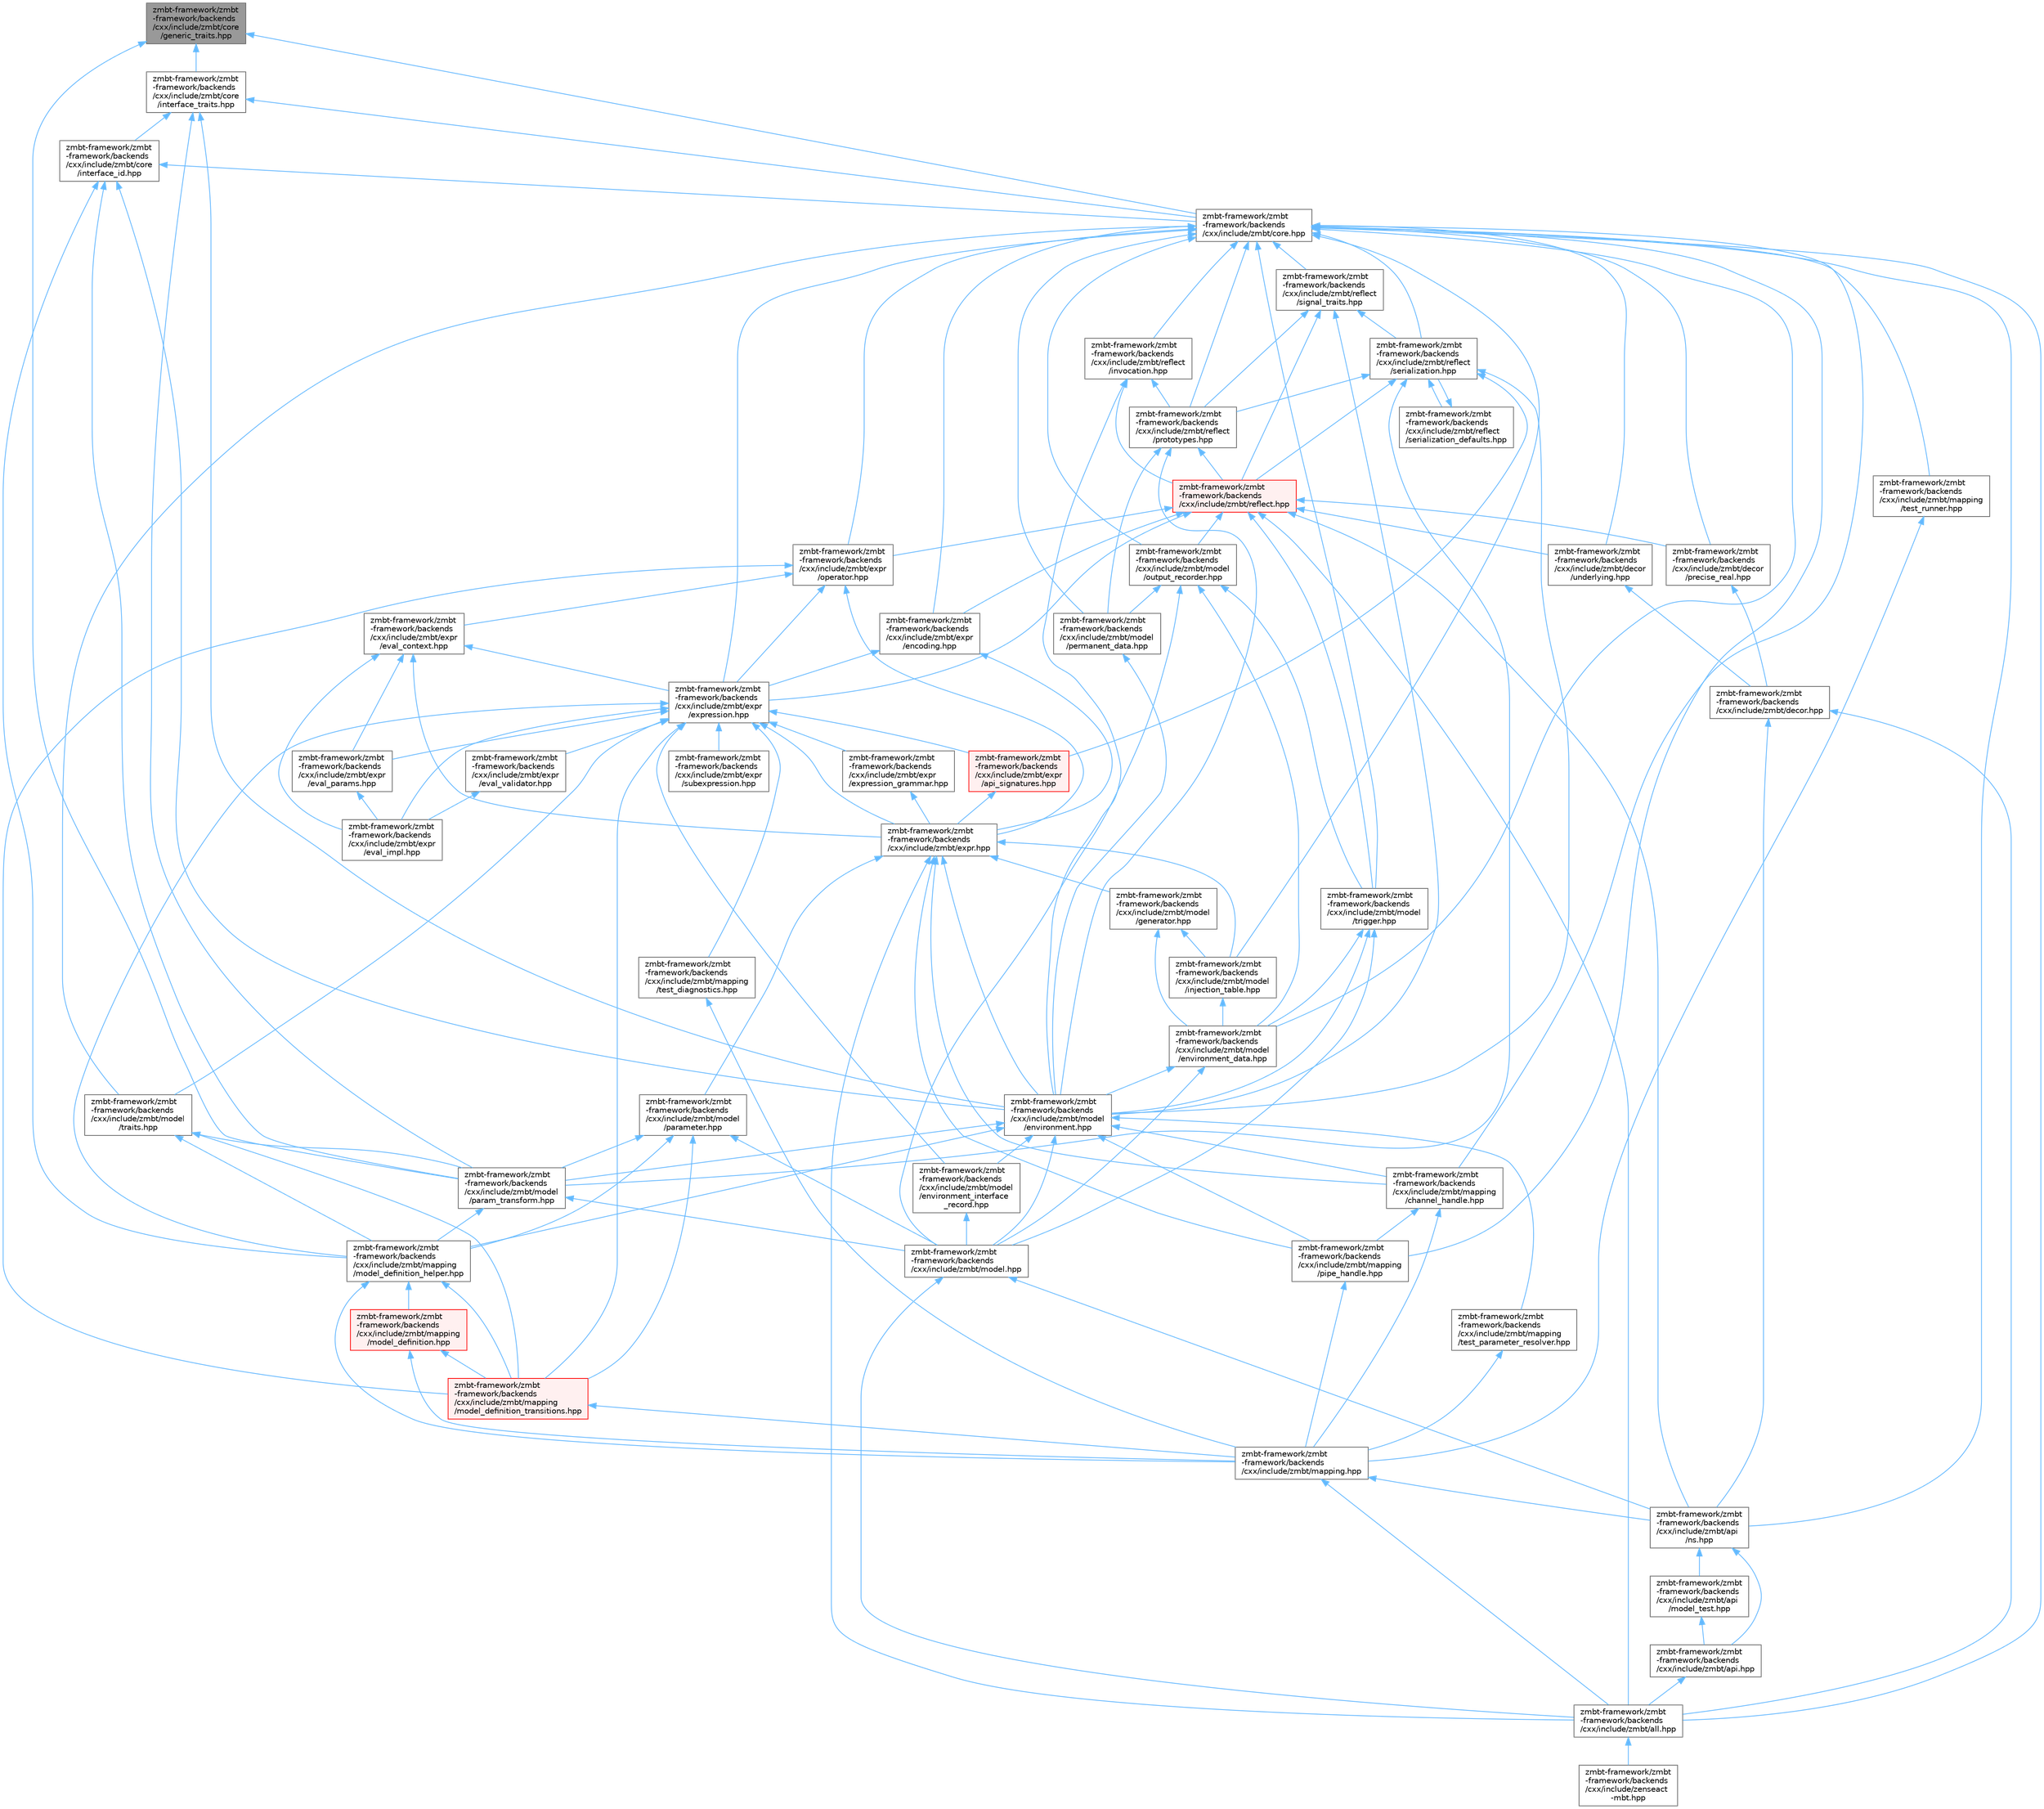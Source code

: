 digraph "zmbt-framework/zmbt-framework/backends/cxx/include/zmbt/core/generic_traits.hpp"
{
 // LATEX_PDF_SIZE
  bgcolor="transparent";
  edge [fontname=Helvetica,fontsize=10,labelfontname=Helvetica,labelfontsize=10];
  node [fontname=Helvetica,fontsize=10,shape=box,height=0.2,width=0.4];
  Node1 [id="Node000001",label="zmbt-framework/zmbt\l-framework/backends\l/cxx/include/zmbt/core\l/generic_traits.hpp",height=0.2,width=0.4,color="gray40", fillcolor="grey60", style="filled", fontcolor="black",tooltip=" "];
  Node1 -> Node2 [id="edge1_Node000001_Node000002",dir="back",color="steelblue1",style="solid",tooltip=" "];
  Node2 [id="Node000002",label="zmbt-framework/zmbt\l-framework/backends\l/cxx/include/zmbt/core.hpp",height=0.2,width=0.4,color="grey40", fillcolor="white", style="filled",URL="$core_8hpp.html",tooltip=" "];
  Node2 -> Node3 [id="edge2_Node000002_Node000003",dir="back",color="steelblue1",style="solid",tooltip=" "];
  Node3 [id="Node000003",label="zmbt-framework/zmbt\l-framework/backends\l/cxx/include/zmbt/all.hpp",height=0.2,width=0.4,color="grey40", fillcolor="white", style="filled",URL="$all_8hpp.html",tooltip=" "];
  Node3 -> Node4 [id="edge3_Node000003_Node000004",dir="back",color="steelblue1",style="solid",tooltip=" "];
  Node4 [id="Node000004",label="zmbt-framework/zmbt\l-framework/backends\l/cxx/include/zenseact\l-mbt.hpp",height=0.2,width=0.4,color="grey40", fillcolor="white", style="filled",URL="$zenseact-mbt_8hpp.html",tooltip=" "];
  Node2 -> Node5 [id="edge4_Node000002_Node000005",dir="back",color="steelblue1",style="solid",tooltip=" "];
  Node5 [id="Node000005",label="zmbt-framework/zmbt\l-framework/backends\l/cxx/include/zmbt/api\l/ns.hpp",height=0.2,width=0.4,color="grey40", fillcolor="white", style="filled",URL="$ns_8hpp.html",tooltip=" "];
  Node5 -> Node6 [id="edge5_Node000005_Node000006",dir="back",color="steelblue1",style="solid",tooltip=" "];
  Node6 [id="Node000006",label="zmbt-framework/zmbt\l-framework/backends\l/cxx/include/zmbt/api.hpp",height=0.2,width=0.4,color="grey40", fillcolor="white", style="filled",URL="$api_8hpp.html",tooltip=" "];
  Node6 -> Node3 [id="edge6_Node000006_Node000003",dir="back",color="steelblue1",style="solid",tooltip=" "];
  Node5 -> Node7 [id="edge7_Node000005_Node000007",dir="back",color="steelblue1",style="solid",tooltip=" "];
  Node7 [id="Node000007",label="zmbt-framework/zmbt\l-framework/backends\l/cxx/include/zmbt/api\l/model_test.hpp",height=0.2,width=0.4,color="grey40", fillcolor="white", style="filled",URL="$model__test_8hpp.html",tooltip=" "];
  Node7 -> Node6 [id="edge8_Node000007_Node000006",dir="back",color="steelblue1",style="solid",tooltip=" "];
  Node2 -> Node8 [id="edge9_Node000002_Node000008",dir="back",color="steelblue1",style="solid",tooltip=" "];
  Node8 [id="Node000008",label="zmbt-framework/zmbt\l-framework/backends\l/cxx/include/zmbt/decor\l/precise_real.hpp",height=0.2,width=0.4,color="grey40", fillcolor="white", style="filled",URL="$precise__real_8hpp.html",tooltip=" "];
  Node8 -> Node9 [id="edge10_Node000008_Node000009",dir="back",color="steelblue1",style="solid",tooltip=" "];
  Node9 [id="Node000009",label="zmbt-framework/zmbt\l-framework/backends\l/cxx/include/zmbt/decor.hpp",height=0.2,width=0.4,color="grey40", fillcolor="white", style="filled",URL="$decor_8hpp.html",tooltip=" "];
  Node9 -> Node3 [id="edge11_Node000009_Node000003",dir="back",color="steelblue1",style="solid",tooltip=" "];
  Node9 -> Node5 [id="edge12_Node000009_Node000005",dir="back",color="steelblue1",style="solid",tooltip=" "];
  Node2 -> Node10 [id="edge13_Node000002_Node000010",dir="back",color="steelblue1",style="solid",tooltip=" "];
  Node10 [id="Node000010",label="zmbt-framework/zmbt\l-framework/backends\l/cxx/include/zmbt/decor\l/underlying.hpp",height=0.2,width=0.4,color="grey40", fillcolor="white", style="filled",URL="$underlying_8hpp.html",tooltip=" "];
  Node10 -> Node9 [id="edge14_Node000010_Node000009",dir="back",color="steelblue1",style="solid",tooltip=" "];
  Node2 -> Node11 [id="edge15_Node000002_Node000011",dir="back",color="steelblue1",style="solid",tooltip=" "];
  Node11 [id="Node000011",label="zmbt-framework/zmbt\l-framework/backends\l/cxx/include/zmbt/expr\l/encoding.hpp",height=0.2,width=0.4,color="grey40", fillcolor="white", style="filled",URL="$encoding_8hpp.html",tooltip=" "];
  Node11 -> Node12 [id="edge16_Node000011_Node000012",dir="back",color="steelblue1",style="solid",tooltip=" "];
  Node12 [id="Node000012",label="zmbt-framework/zmbt\l-framework/backends\l/cxx/include/zmbt/expr.hpp",height=0.2,width=0.4,color="grey40", fillcolor="white", style="filled",URL="$expr_8hpp.html",tooltip=" "];
  Node12 -> Node3 [id="edge17_Node000012_Node000003",dir="back",color="steelblue1",style="solid",tooltip=" "];
  Node12 -> Node13 [id="edge18_Node000012_Node000013",dir="back",color="steelblue1",style="solid",tooltip=" "];
  Node13 [id="Node000013",label="zmbt-framework/zmbt\l-framework/backends\l/cxx/include/zmbt/mapping\l/channel_handle.hpp",height=0.2,width=0.4,color="grey40", fillcolor="white", style="filled",URL="$channel__handle_8hpp.html",tooltip=" "];
  Node13 -> Node14 [id="edge19_Node000013_Node000014",dir="back",color="steelblue1",style="solid",tooltip=" "];
  Node14 [id="Node000014",label="zmbt-framework/zmbt\l-framework/backends\l/cxx/include/zmbt/mapping.hpp",height=0.2,width=0.4,color="grey40", fillcolor="white", style="filled",URL="$mapping_8hpp.html",tooltip=" "];
  Node14 -> Node3 [id="edge20_Node000014_Node000003",dir="back",color="steelblue1",style="solid",tooltip=" "];
  Node14 -> Node5 [id="edge21_Node000014_Node000005",dir="back",color="steelblue1",style="solid",tooltip=" "];
  Node13 -> Node15 [id="edge22_Node000013_Node000015",dir="back",color="steelblue1",style="solid",tooltip=" "];
  Node15 [id="Node000015",label="zmbt-framework/zmbt\l-framework/backends\l/cxx/include/zmbt/mapping\l/pipe_handle.hpp",height=0.2,width=0.4,color="grey40", fillcolor="white", style="filled",URL="$pipe__handle_8hpp.html",tooltip=" "];
  Node15 -> Node14 [id="edge23_Node000015_Node000014",dir="back",color="steelblue1",style="solid",tooltip=" "];
  Node12 -> Node15 [id="edge24_Node000012_Node000015",dir="back",color="steelblue1",style="solid",tooltip=" "];
  Node12 -> Node16 [id="edge25_Node000012_Node000016",dir="back",color="steelblue1",style="solid",tooltip=" "];
  Node16 [id="Node000016",label="zmbt-framework/zmbt\l-framework/backends\l/cxx/include/zmbt/model\l/environment.hpp",height=0.2,width=0.4,color="grey40", fillcolor="white", style="filled",URL="$environment_8hpp.html",tooltip=" "];
  Node16 -> Node13 [id="edge26_Node000016_Node000013",dir="back",color="steelblue1",style="solid",tooltip=" "];
  Node16 -> Node17 [id="edge27_Node000016_Node000017",dir="back",color="steelblue1",style="solid",tooltip=" "];
  Node17 [id="Node000017",label="zmbt-framework/zmbt\l-framework/backends\l/cxx/include/zmbt/mapping\l/model_definition_helper.hpp",height=0.2,width=0.4,color="grey40", fillcolor="white", style="filled",URL="$model__definition__helper_8hpp.html",tooltip=" "];
  Node17 -> Node14 [id="edge28_Node000017_Node000014",dir="back",color="steelblue1",style="solid",tooltip=" "];
  Node17 -> Node18 [id="edge29_Node000017_Node000018",dir="back",color="steelblue1",style="solid",tooltip=" "];
  Node18 [id="Node000018",label="zmbt-framework/zmbt\l-framework/backends\l/cxx/include/zmbt/mapping\l/model_definition.hpp",height=0.2,width=0.4,color="red", fillcolor="#FFF0F0", style="filled",URL="$model__definition_8hpp.html",tooltip=" "];
  Node18 -> Node14 [id="edge30_Node000018_Node000014",dir="back",color="steelblue1",style="solid",tooltip=" "];
  Node18 -> Node22 [id="edge31_Node000018_Node000022",dir="back",color="steelblue1",style="solid",tooltip=" "];
  Node22 [id="Node000022",label="zmbt-framework/zmbt\l-framework/backends\l/cxx/include/zmbt/mapping\l/model_definition_transitions.hpp",height=0.2,width=0.4,color="red", fillcolor="#FFF0F0", style="filled",URL="$model__definition__transitions_8hpp.html",tooltip=" "];
  Node22 -> Node14 [id="edge32_Node000022_Node000014",dir="back",color="steelblue1",style="solid",tooltip=" "];
  Node17 -> Node22 [id="edge33_Node000017_Node000022",dir="back",color="steelblue1",style="solid",tooltip=" "];
  Node16 -> Node15 [id="edge34_Node000016_Node000015",dir="back",color="steelblue1",style="solid",tooltip=" "];
  Node16 -> Node23 [id="edge35_Node000016_Node000023",dir="back",color="steelblue1",style="solid",tooltip=" "];
  Node23 [id="Node000023",label="zmbt-framework/zmbt\l-framework/backends\l/cxx/include/zmbt/mapping\l/test_parameter_resolver.hpp",height=0.2,width=0.4,color="grey40", fillcolor="white", style="filled",URL="$test__parameter__resolver_8hpp.html",tooltip=" "];
  Node23 -> Node14 [id="edge36_Node000023_Node000014",dir="back",color="steelblue1",style="solid",tooltip=" "];
  Node16 -> Node24 [id="edge37_Node000016_Node000024",dir="back",color="steelblue1",style="solid",tooltip=" "];
  Node24 [id="Node000024",label="zmbt-framework/zmbt\l-framework/backends\l/cxx/include/zmbt/model.hpp",height=0.2,width=0.4,color="grey40", fillcolor="white", style="filled",URL="$model_8hpp.html",tooltip=" "];
  Node24 -> Node3 [id="edge38_Node000024_Node000003",dir="back",color="steelblue1",style="solid",tooltip=" "];
  Node24 -> Node5 [id="edge39_Node000024_Node000005",dir="back",color="steelblue1",style="solid",tooltip=" "];
  Node16 -> Node25 [id="edge40_Node000016_Node000025",dir="back",color="steelblue1",style="solid",tooltip=" "];
  Node25 [id="Node000025",label="zmbt-framework/zmbt\l-framework/backends\l/cxx/include/zmbt/model\l/environment_interface\l_record.hpp",height=0.2,width=0.4,color="grey40", fillcolor="white", style="filled",URL="$environment__interface__record_8hpp.html",tooltip=" "];
  Node25 -> Node24 [id="edge41_Node000025_Node000024",dir="back",color="steelblue1",style="solid",tooltip=" "];
  Node16 -> Node26 [id="edge42_Node000016_Node000026",dir="back",color="steelblue1",style="solid",tooltip=" "];
  Node26 [id="Node000026",label="zmbt-framework/zmbt\l-framework/backends\l/cxx/include/zmbt/model\l/param_transform.hpp",height=0.2,width=0.4,color="grey40", fillcolor="white", style="filled",URL="$param__transform_8hpp.html",tooltip=" "];
  Node26 -> Node17 [id="edge43_Node000026_Node000017",dir="back",color="steelblue1",style="solid",tooltip=" "];
  Node26 -> Node24 [id="edge44_Node000026_Node000024",dir="back",color="steelblue1",style="solid",tooltip=" "];
  Node12 -> Node27 [id="edge45_Node000012_Node000027",dir="back",color="steelblue1",style="solid",tooltip=" "];
  Node27 [id="Node000027",label="zmbt-framework/zmbt\l-framework/backends\l/cxx/include/zmbt/model\l/generator.hpp",height=0.2,width=0.4,color="grey40", fillcolor="white", style="filled",URL="$generator_8hpp.html",tooltip=" "];
  Node27 -> Node28 [id="edge46_Node000027_Node000028",dir="back",color="steelblue1",style="solid",tooltip=" "];
  Node28 [id="Node000028",label="zmbt-framework/zmbt\l-framework/backends\l/cxx/include/zmbt/model\l/environment_data.hpp",height=0.2,width=0.4,color="grey40", fillcolor="white", style="filled",URL="$environment__data_8hpp.html",tooltip=" "];
  Node28 -> Node24 [id="edge47_Node000028_Node000024",dir="back",color="steelblue1",style="solid",tooltip=" "];
  Node28 -> Node16 [id="edge48_Node000028_Node000016",dir="back",color="steelblue1",style="solid",tooltip=" "];
  Node27 -> Node29 [id="edge49_Node000027_Node000029",dir="back",color="steelblue1",style="solid",tooltip=" "];
  Node29 [id="Node000029",label="zmbt-framework/zmbt\l-framework/backends\l/cxx/include/zmbt/model\l/injection_table.hpp",height=0.2,width=0.4,color="grey40", fillcolor="white", style="filled",URL="$injection__table_8hpp.html",tooltip=" "];
  Node29 -> Node28 [id="edge50_Node000029_Node000028",dir="back",color="steelblue1",style="solid",tooltip=" "];
  Node12 -> Node29 [id="edge51_Node000012_Node000029",dir="back",color="steelblue1",style="solid",tooltip=" "];
  Node12 -> Node30 [id="edge52_Node000012_Node000030",dir="back",color="steelblue1",style="solid",tooltip=" "];
  Node30 [id="Node000030",label="zmbt-framework/zmbt\l-framework/backends\l/cxx/include/zmbt/model\l/parameter.hpp",height=0.2,width=0.4,color="grey40", fillcolor="white", style="filled",URL="$parameter_8hpp.html",tooltip=" "];
  Node30 -> Node17 [id="edge53_Node000030_Node000017",dir="back",color="steelblue1",style="solid",tooltip=" "];
  Node30 -> Node22 [id="edge54_Node000030_Node000022",dir="back",color="steelblue1",style="solid",tooltip=" "];
  Node30 -> Node24 [id="edge55_Node000030_Node000024",dir="back",color="steelblue1",style="solid",tooltip=" "];
  Node30 -> Node26 [id="edge56_Node000030_Node000026",dir="back",color="steelblue1",style="solid",tooltip=" "];
  Node11 -> Node31 [id="edge57_Node000011_Node000031",dir="back",color="steelblue1",style="solid",tooltip=" "];
  Node31 [id="Node000031",label="zmbt-framework/zmbt\l-framework/backends\l/cxx/include/zmbt/expr\l/expression.hpp",height=0.2,width=0.4,color="grey40", fillcolor="white", style="filled",URL="$expression_8hpp.html",tooltip=" "];
  Node31 -> Node12 [id="edge58_Node000031_Node000012",dir="back",color="steelblue1",style="solid",tooltip=" "];
  Node31 -> Node32 [id="edge59_Node000031_Node000032",dir="back",color="steelblue1",style="solid",tooltip=" "];
  Node32 [id="Node000032",label="zmbt-framework/zmbt\l-framework/backends\l/cxx/include/zmbt/expr\l/api_signatures.hpp",height=0.2,width=0.4,color="red", fillcolor="#FFF0F0", style="filled",URL="$api__signatures_8hpp.html",tooltip=" "];
  Node32 -> Node12 [id="edge60_Node000032_Node000012",dir="back",color="steelblue1",style="solid",tooltip=" "];
  Node31 -> Node34 [id="edge61_Node000031_Node000034",dir="back",color="steelblue1",style="solid",tooltip=" "];
  Node34 [id="Node000034",label="zmbt-framework/zmbt\l-framework/backends\l/cxx/include/zmbt/expr\l/eval_impl.hpp",height=0.2,width=0.4,color="grey40", fillcolor="white", style="filled",URL="$eval__impl_8hpp.html",tooltip=" "];
  Node31 -> Node35 [id="edge62_Node000031_Node000035",dir="back",color="steelblue1",style="solid",tooltip=" "];
  Node35 [id="Node000035",label="zmbt-framework/zmbt\l-framework/backends\l/cxx/include/zmbt/expr\l/eval_params.hpp",height=0.2,width=0.4,color="grey40", fillcolor="white", style="filled",URL="$eval__params_8hpp.html",tooltip=" "];
  Node35 -> Node34 [id="edge63_Node000035_Node000034",dir="back",color="steelblue1",style="solid",tooltip=" "];
  Node31 -> Node36 [id="edge64_Node000031_Node000036",dir="back",color="steelblue1",style="solid",tooltip=" "];
  Node36 [id="Node000036",label="zmbt-framework/zmbt\l-framework/backends\l/cxx/include/zmbt/expr\l/eval_validator.hpp",height=0.2,width=0.4,color="grey40", fillcolor="white", style="filled",URL="$eval__validator_8hpp.html",tooltip=" "];
  Node36 -> Node34 [id="edge65_Node000036_Node000034",dir="back",color="steelblue1",style="solid",tooltip=" "];
  Node31 -> Node37 [id="edge66_Node000031_Node000037",dir="back",color="steelblue1",style="solid",tooltip=" "];
  Node37 [id="Node000037",label="zmbt-framework/zmbt\l-framework/backends\l/cxx/include/zmbt/expr\l/expression_grammar.hpp",height=0.2,width=0.4,color="grey40", fillcolor="white", style="filled",URL="$expression__grammar_8hpp.html",tooltip=" "];
  Node37 -> Node12 [id="edge67_Node000037_Node000012",dir="back",color="steelblue1",style="solid",tooltip=" "];
  Node31 -> Node38 [id="edge68_Node000031_Node000038",dir="back",color="steelblue1",style="solid",tooltip=" "];
  Node38 [id="Node000038",label="zmbt-framework/zmbt\l-framework/backends\l/cxx/include/zmbt/expr\l/subexpression.hpp",height=0.2,width=0.4,color="grey40", fillcolor="white", style="filled",URL="$subexpression_8hpp.html",tooltip=" "];
  Node31 -> Node17 [id="edge69_Node000031_Node000017",dir="back",color="steelblue1",style="solid",tooltip=" "];
  Node31 -> Node22 [id="edge70_Node000031_Node000022",dir="back",color="steelblue1",style="solid",tooltip=" "];
  Node31 -> Node39 [id="edge71_Node000031_Node000039",dir="back",color="steelblue1",style="solid",tooltip=" "];
  Node39 [id="Node000039",label="zmbt-framework/zmbt\l-framework/backends\l/cxx/include/zmbt/mapping\l/test_diagnostics.hpp",height=0.2,width=0.4,color="grey40", fillcolor="white", style="filled",URL="$test__diagnostics_8hpp.html",tooltip=" "];
  Node39 -> Node14 [id="edge72_Node000039_Node000014",dir="back",color="steelblue1",style="solid",tooltip=" "];
  Node31 -> Node25 [id="edge73_Node000031_Node000025",dir="back",color="steelblue1",style="solid",tooltip=" "];
  Node31 -> Node40 [id="edge74_Node000031_Node000040",dir="back",color="steelblue1",style="solid",tooltip=" "];
  Node40 [id="Node000040",label="zmbt-framework/zmbt\l-framework/backends\l/cxx/include/zmbt/model\l/traits.hpp",height=0.2,width=0.4,color="grey40", fillcolor="white", style="filled",URL="$traits_8hpp.html",tooltip=" "];
  Node40 -> Node17 [id="edge75_Node000040_Node000017",dir="back",color="steelblue1",style="solid",tooltip=" "];
  Node40 -> Node22 [id="edge76_Node000040_Node000022",dir="back",color="steelblue1",style="solid",tooltip=" "];
  Node40 -> Node26 [id="edge77_Node000040_Node000026",dir="back",color="steelblue1",style="solid",tooltip=" "];
  Node2 -> Node31 [id="edge78_Node000002_Node000031",dir="back",color="steelblue1",style="solid",tooltip=" "];
  Node2 -> Node41 [id="edge79_Node000002_Node000041",dir="back",color="steelblue1",style="solid",tooltip=" "];
  Node41 [id="Node000041",label="zmbt-framework/zmbt\l-framework/backends\l/cxx/include/zmbt/expr\l/operator.hpp",height=0.2,width=0.4,color="grey40", fillcolor="white", style="filled",URL="$operator_8hpp.html",tooltip=" "];
  Node41 -> Node12 [id="edge80_Node000041_Node000012",dir="back",color="steelblue1",style="solid",tooltip=" "];
  Node41 -> Node42 [id="edge81_Node000041_Node000042",dir="back",color="steelblue1",style="solid",tooltip=" "];
  Node42 [id="Node000042",label="zmbt-framework/zmbt\l-framework/backends\l/cxx/include/zmbt/expr\l/eval_context.hpp",height=0.2,width=0.4,color="grey40", fillcolor="white", style="filled",URL="$eval__context_8hpp.html",tooltip=" "];
  Node42 -> Node12 [id="edge82_Node000042_Node000012",dir="back",color="steelblue1",style="solid",tooltip=" "];
  Node42 -> Node34 [id="edge83_Node000042_Node000034",dir="back",color="steelblue1",style="solid",tooltip=" "];
  Node42 -> Node35 [id="edge84_Node000042_Node000035",dir="back",color="steelblue1",style="solid",tooltip=" "];
  Node42 -> Node31 [id="edge85_Node000042_Node000031",dir="back",color="steelblue1",style="solid",tooltip=" "];
  Node41 -> Node31 [id="edge86_Node000041_Node000031",dir="back",color="steelblue1",style="solid",tooltip=" "];
  Node41 -> Node22 [id="edge87_Node000041_Node000022",dir="back",color="steelblue1",style="solid",tooltip=" "];
  Node2 -> Node13 [id="edge88_Node000002_Node000013",dir="back",color="steelblue1",style="solid",tooltip=" "];
  Node2 -> Node15 [id="edge89_Node000002_Node000015",dir="back",color="steelblue1",style="solid",tooltip=" "];
  Node2 -> Node43 [id="edge90_Node000002_Node000043",dir="back",color="steelblue1",style="solid",tooltip=" "];
  Node43 [id="Node000043",label="zmbt-framework/zmbt\l-framework/backends\l/cxx/include/zmbt/mapping\l/test_runner.hpp",height=0.2,width=0.4,color="grey40", fillcolor="white", style="filled",URL="$test__runner_8hpp.html",tooltip=" "];
  Node43 -> Node14 [id="edge91_Node000043_Node000014",dir="back",color="steelblue1",style="solid",tooltip=" "];
  Node2 -> Node28 [id="edge92_Node000002_Node000028",dir="back",color="steelblue1",style="solid",tooltip=" "];
  Node2 -> Node29 [id="edge93_Node000002_Node000029",dir="back",color="steelblue1",style="solid",tooltip=" "];
  Node2 -> Node44 [id="edge94_Node000002_Node000044",dir="back",color="steelblue1",style="solid",tooltip=" "];
  Node44 [id="Node000044",label="zmbt-framework/zmbt\l-framework/backends\l/cxx/include/zmbt/model\l/output_recorder.hpp",height=0.2,width=0.4,color="grey40", fillcolor="white", style="filled",URL="$output__recorder_8hpp.html",tooltip=" "];
  Node44 -> Node24 [id="edge95_Node000044_Node000024",dir="back",color="steelblue1",style="solid",tooltip=" "];
  Node44 -> Node28 [id="edge96_Node000044_Node000028",dir="back",color="steelblue1",style="solid",tooltip=" "];
  Node44 -> Node45 [id="edge97_Node000044_Node000045",dir="back",color="steelblue1",style="solid",tooltip=" "];
  Node45 [id="Node000045",label="zmbt-framework/zmbt\l-framework/backends\l/cxx/include/zmbt/model\l/permanent_data.hpp",height=0.2,width=0.4,color="grey40", fillcolor="white", style="filled",URL="$permanent__data_8hpp.html",tooltip=" "];
  Node45 -> Node16 [id="edge98_Node000045_Node000016",dir="back",color="steelblue1",style="solid",tooltip=" "];
  Node44 -> Node46 [id="edge99_Node000044_Node000046",dir="back",color="steelblue1",style="solid",tooltip=" "];
  Node46 [id="Node000046",label="zmbt-framework/zmbt\l-framework/backends\l/cxx/include/zmbt/model\l/trigger.hpp",height=0.2,width=0.4,color="grey40", fillcolor="white", style="filled",URL="$trigger_8hpp.html",tooltip=" "];
  Node46 -> Node24 [id="edge100_Node000046_Node000024",dir="back",color="steelblue1",style="solid",tooltip=" "];
  Node46 -> Node16 [id="edge101_Node000046_Node000016",dir="back",color="steelblue1",style="solid",tooltip=" "];
  Node46 -> Node28 [id="edge102_Node000046_Node000028",dir="back",color="steelblue1",style="solid",tooltip=" "];
  Node2 -> Node45 [id="edge103_Node000002_Node000045",dir="back",color="steelblue1",style="solid",tooltip=" "];
  Node2 -> Node40 [id="edge104_Node000002_Node000040",dir="back",color="steelblue1",style="solid",tooltip=" "];
  Node2 -> Node46 [id="edge105_Node000002_Node000046",dir="back",color="steelblue1",style="solid",tooltip=" "];
  Node2 -> Node47 [id="edge106_Node000002_Node000047",dir="back",color="steelblue1",style="solid",tooltip=" "];
  Node47 [id="Node000047",label="zmbt-framework/zmbt\l-framework/backends\l/cxx/include/zmbt/reflect\l/invocation.hpp",height=0.2,width=0.4,color="grey40", fillcolor="white", style="filled",URL="$invocation_8hpp.html",tooltip=" "];
  Node47 -> Node16 [id="edge107_Node000047_Node000016",dir="back",color="steelblue1",style="solid",tooltip=" "];
  Node47 -> Node48 [id="edge108_Node000047_Node000048",dir="back",color="steelblue1",style="solid",tooltip=" "];
  Node48 [id="Node000048",label="zmbt-framework/zmbt\l-framework/backends\l/cxx/include/zmbt/reflect.hpp",height=0.2,width=0.4,color="red", fillcolor="#FFF0F0", style="filled",URL="$reflect_8hpp.html",tooltip=" "];
  Node48 -> Node3 [id="edge109_Node000048_Node000003",dir="back",color="steelblue1",style="solid",tooltip=" "];
  Node48 -> Node5 [id="edge110_Node000048_Node000005",dir="back",color="steelblue1",style="solid",tooltip=" "];
  Node48 -> Node8 [id="edge111_Node000048_Node000008",dir="back",color="steelblue1",style="solid",tooltip=" "];
  Node48 -> Node10 [id="edge112_Node000048_Node000010",dir="back",color="steelblue1",style="solid",tooltip=" "];
  Node48 -> Node11 [id="edge113_Node000048_Node000011",dir="back",color="steelblue1",style="solid",tooltip=" "];
  Node48 -> Node31 [id="edge114_Node000048_Node000031",dir="back",color="steelblue1",style="solid",tooltip=" "];
  Node48 -> Node41 [id="edge115_Node000048_Node000041",dir="back",color="steelblue1",style="solid",tooltip=" "];
  Node48 -> Node44 [id="edge116_Node000048_Node000044",dir="back",color="steelblue1",style="solid",tooltip=" "];
  Node48 -> Node46 [id="edge117_Node000048_Node000046",dir="back",color="steelblue1",style="solid",tooltip=" "];
  Node47 -> Node55 [id="edge118_Node000047_Node000055",dir="back",color="steelblue1",style="solid",tooltip=" "];
  Node55 [id="Node000055",label="zmbt-framework/zmbt\l-framework/backends\l/cxx/include/zmbt/reflect\l/prototypes.hpp",height=0.2,width=0.4,color="grey40", fillcolor="white", style="filled",URL="$prototypes_8hpp.html",tooltip=" "];
  Node55 -> Node16 [id="edge119_Node000055_Node000016",dir="back",color="steelblue1",style="solid",tooltip=" "];
  Node55 -> Node45 [id="edge120_Node000055_Node000045",dir="back",color="steelblue1",style="solid",tooltip=" "];
  Node55 -> Node48 [id="edge121_Node000055_Node000048",dir="back",color="steelblue1",style="solid",tooltip=" "];
  Node2 -> Node55 [id="edge122_Node000002_Node000055",dir="back",color="steelblue1",style="solid",tooltip=" "];
  Node2 -> Node56 [id="edge123_Node000002_Node000056",dir="back",color="steelblue1",style="solid",tooltip=" "];
  Node56 [id="Node000056",label="zmbt-framework/zmbt\l-framework/backends\l/cxx/include/zmbt/reflect\l/serialization.hpp",height=0.2,width=0.4,color="grey40", fillcolor="white", style="filled",URL="$serialization_8hpp.html",tooltip=" "];
  Node56 -> Node32 [id="edge124_Node000056_Node000032",dir="back",color="steelblue1",style="solid",tooltip=" "];
  Node56 -> Node16 [id="edge125_Node000056_Node000016",dir="back",color="steelblue1",style="solid",tooltip=" "];
  Node56 -> Node26 [id="edge126_Node000056_Node000026",dir="back",color="steelblue1",style="solid",tooltip=" "];
  Node56 -> Node48 [id="edge127_Node000056_Node000048",dir="back",color="steelblue1",style="solid",tooltip=" "];
  Node56 -> Node55 [id="edge128_Node000056_Node000055",dir="back",color="steelblue1",style="solid",tooltip=" "];
  Node56 -> Node57 [id="edge129_Node000056_Node000057",dir="back",color="steelblue1",style="solid",tooltip=" "];
  Node57 [id="Node000057",label="zmbt-framework/zmbt\l-framework/backends\l/cxx/include/zmbt/reflect\l/serialization_defaults.hpp",height=0.2,width=0.4,color="grey40", fillcolor="white", style="filled",URL="$serialization__defaults_8hpp.html",tooltip=" "];
  Node57 -> Node56 [id="edge130_Node000057_Node000056",dir="back",color="steelblue1",style="solid",tooltip=" "];
  Node2 -> Node58 [id="edge131_Node000002_Node000058",dir="back",color="steelblue1",style="solid",tooltip=" "];
  Node58 [id="Node000058",label="zmbt-framework/zmbt\l-framework/backends\l/cxx/include/zmbt/reflect\l/signal_traits.hpp",height=0.2,width=0.4,color="grey40", fillcolor="white", style="filled",URL="$signal__traits_8hpp.html",tooltip=" "];
  Node58 -> Node16 [id="edge132_Node000058_Node000016",dir="back",color="steelblue1",style="solid",tooltip=" "];
  Node58 -> Node48 [id="edge133_Node000058_Node000048",dir="back",color="steelblue1",style="solid",tooltip=" "];
  Node58 -> Node55 [id="edge134_Node000058_Node000055",dir="back",color="steelblue1",style="solid",tooltip=" "];
  Node58 -> Node56 [id="edge135_Node000058_Node000056",dir="back",color="steelblue1",style="solid",tooltip=" "];
  Node1 -> Node59 [id="edge136_Node000001_Node000059",dir="back",color="steelblue1",style="solid",tooltip=" "];
  Node59 [id="Node000059",label="zmbt-framework/zmbt\l-framework/backends\l/cxx/include/zmbt/core\l/interface_traits.hpp",height=0.2,width=0.4,color="grey40", fillcolor="white", style="filled",URL="$interface__traits_8hpp.html",tooltip=" "];
  Node59 -> Node2 [id="edge137_Node000059_Node000002",dir="back",color="steelblue1",style="solid",tooltip=" "];
  Node59 -> Node60 [id="edge138_Node000059_Node000060",dir="back",color="steelblue1",style="solid",tooltip=" "];
  Node60 [id="Node000060",label="zmbt-framework/zmbt\l-framework/backends\l/cxx/include/zmbt/core\l/interface_id.hpp",height=0.2,width=0.4,color="grey40", fillcolor="white", style="filled",URL="$interface__id_8hpp.html",tooltip=" "];
  Node60 -> Node2 [id="edge139_Node000060_Node000002",dir="back",color="steelblue1",style="solid",tooltip=" "];
  Node60 -> Node17 [id="edge140_Node000060_Node000017",dir="back",color="steelblue1",style="solid",tooltip=" "];
  Node60 -> Node16 [id="edge141_Node000060_Node000016",dir="back",color="steelblue1",style="solid",tooltip=" "];
  Node60 -> Node26 [id="edge142_Node000060_Node000026",dir="back",color="steelblue1",style="solid",tooltip=" "];
  Node59 -> Node16 [id="edge143_Node000059_Node000016",dir="back",color="steelblue1",style="solid",tooltip=" "];
  Node59 -> Node26 [id="edge144_Node000059_Node000026",dir="back",color="steelblue1",style="solid",tooltip=" "];
  Node1 -> Node26 [id="edge145_Node000001_Node000026",dir="back",color="steelblue1",style="solid",tooltip=" "];
}
